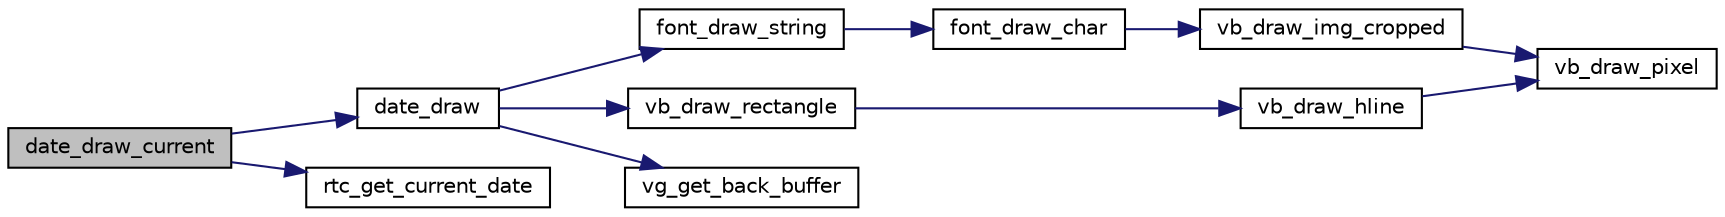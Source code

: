 digraph "date_draw_current"
{
 // LATEX_PDF_SIZE
  edge [fontname="Helvetica",fontsize="10",labelfontname="Helvetica",labelfontsize="10"];
  node [fontname="Helvetica",fontsize="10",shape=record];
  rankdir="LR";
  Node1 [label="date_draw_current",height=0.2,width=0.4,color="black", fillcolor="grey75", style="filled", fontcolor="black",tooltip="Draws the current date to the top left corner of the screen."];
  Node1 -> Node2 [color="midnightblue",fontsize="10",style="solid",fontname="Helvetica"];
  Node2 [label="date_draw",height=0.2,width=0.4,color="black", fillcolor="white", style="filled",URL="$group__date.html#ga4935ca0b464c660a91e7f725da5149ae",tooltip="Draws a date to the given screen coordiantes."];
  Node2 -> Node3 [color="midnightblue",fontsize="10",style="solid",fontname="Helvetica"];
  Node3 [label="font_draw_string",height=0.2,width=0.4,color="black", fillcolor="white", style="filled",URL="$group__font.html#ga84590018142e55d772b7ce9733c06ecf",tooltip="Draws a given string to the given coordinates in the given buffer."];
  Node3 -> Node4 [color="midnightblue",fontsize="10",style="solid",fontname="Helvetica"];
  Node4 [label="font_draw_char",height=0.2,width=0.4,color="black", fillcolor="white", style="filled",URL="$group__font.html#gaa049c74a42572fa8713f9d08ddf42fc1",tooltip="Draws a given char to the given coordinates in the given buffer."];
  Node4 -> Node5 [color="midnightblue",fontsize="10",style="solid",fontname="Helvetica"];
  Node5 [label="vb_draw_img_cropped",height=0.2,width=0.4,color="black", fillcolor="white", style="filled",URL="$group__graphics.html#ga31260a04eb12bc7be5012378500b09b0",tooltip="Draws a portion of a given xpm image in the given buffer in the given coordinates."];
  Node5 -> Node6 [color="midnightblue",fontsize="10",style="solid",fontname="Helvetica"];
  Node6 [label="vb_draw_pixel",height=0.2,width=0.4,color="black", fillcolor="white", style="filled",URL="$group__graphics.html#ga257b5dac975604f70651e8764ad8acd8",tooltip="Draws a pixel in the given buffer in the given coordinates with the given color."];
  Node2 -> Node7 [color="midnightblue",fontsize="10",style="solid",fontname="Helvetica"];
  Node7 [label="vb_draw_rectangle",height=0.2,width=0.4,color="black", fillcolor="white", style="filled",URL="$group__graphics.html#ga16484c11b9019a2395c4964fe7da3ab1",tooltip="Draws a rectangle in the given buffer in the given coordinates with the given height and width with t..."];
  Node7 -> Node8 [color="midnightblue",fontsize="10",style="solid",fontname="Helvetica"];
  Node8 [label="vb_draw_hline",height=0.2,width=0.4,color="black", fillcolor="white", style="filled",URL="$group__graphics.html#ga58454ceb710c0fca6b21c049f0cac3a6",tooltip="Draws a horizontal line in the given buffer in the given coordinates with the given color."];
  Node8 -> Node6 [color="midnightblue",fontsize="10",style="solid",fontname="Helvetica"];
  Node2 -> Node9 [color="midnightblue",fontsize="10",style="solid",fontname="Helvetica"];
  Node9 [label="vg_get_back_buffer",height=0.2,width=0.4,color="black", fillcolor="white", style="filled",URL="$group__video__gr.html#gaecb0fe68de84fcbe553f77d62b37c69b",tooltip="Gets the back buffer."];
  Node1 -> Node10 [color="midnightblue",fontsize="10",style="solid",fontname="Helvetica"];
  Node10 [label="rtc_get_current_date",height=0.2,width=0.4,color="black", fillcolor="white", style="filled",URL="$group__rtc.html#gac608d19e8db3bcd96930b3e4441583ec",tooltip="Gets the current date from inside the rtc module."];
}
